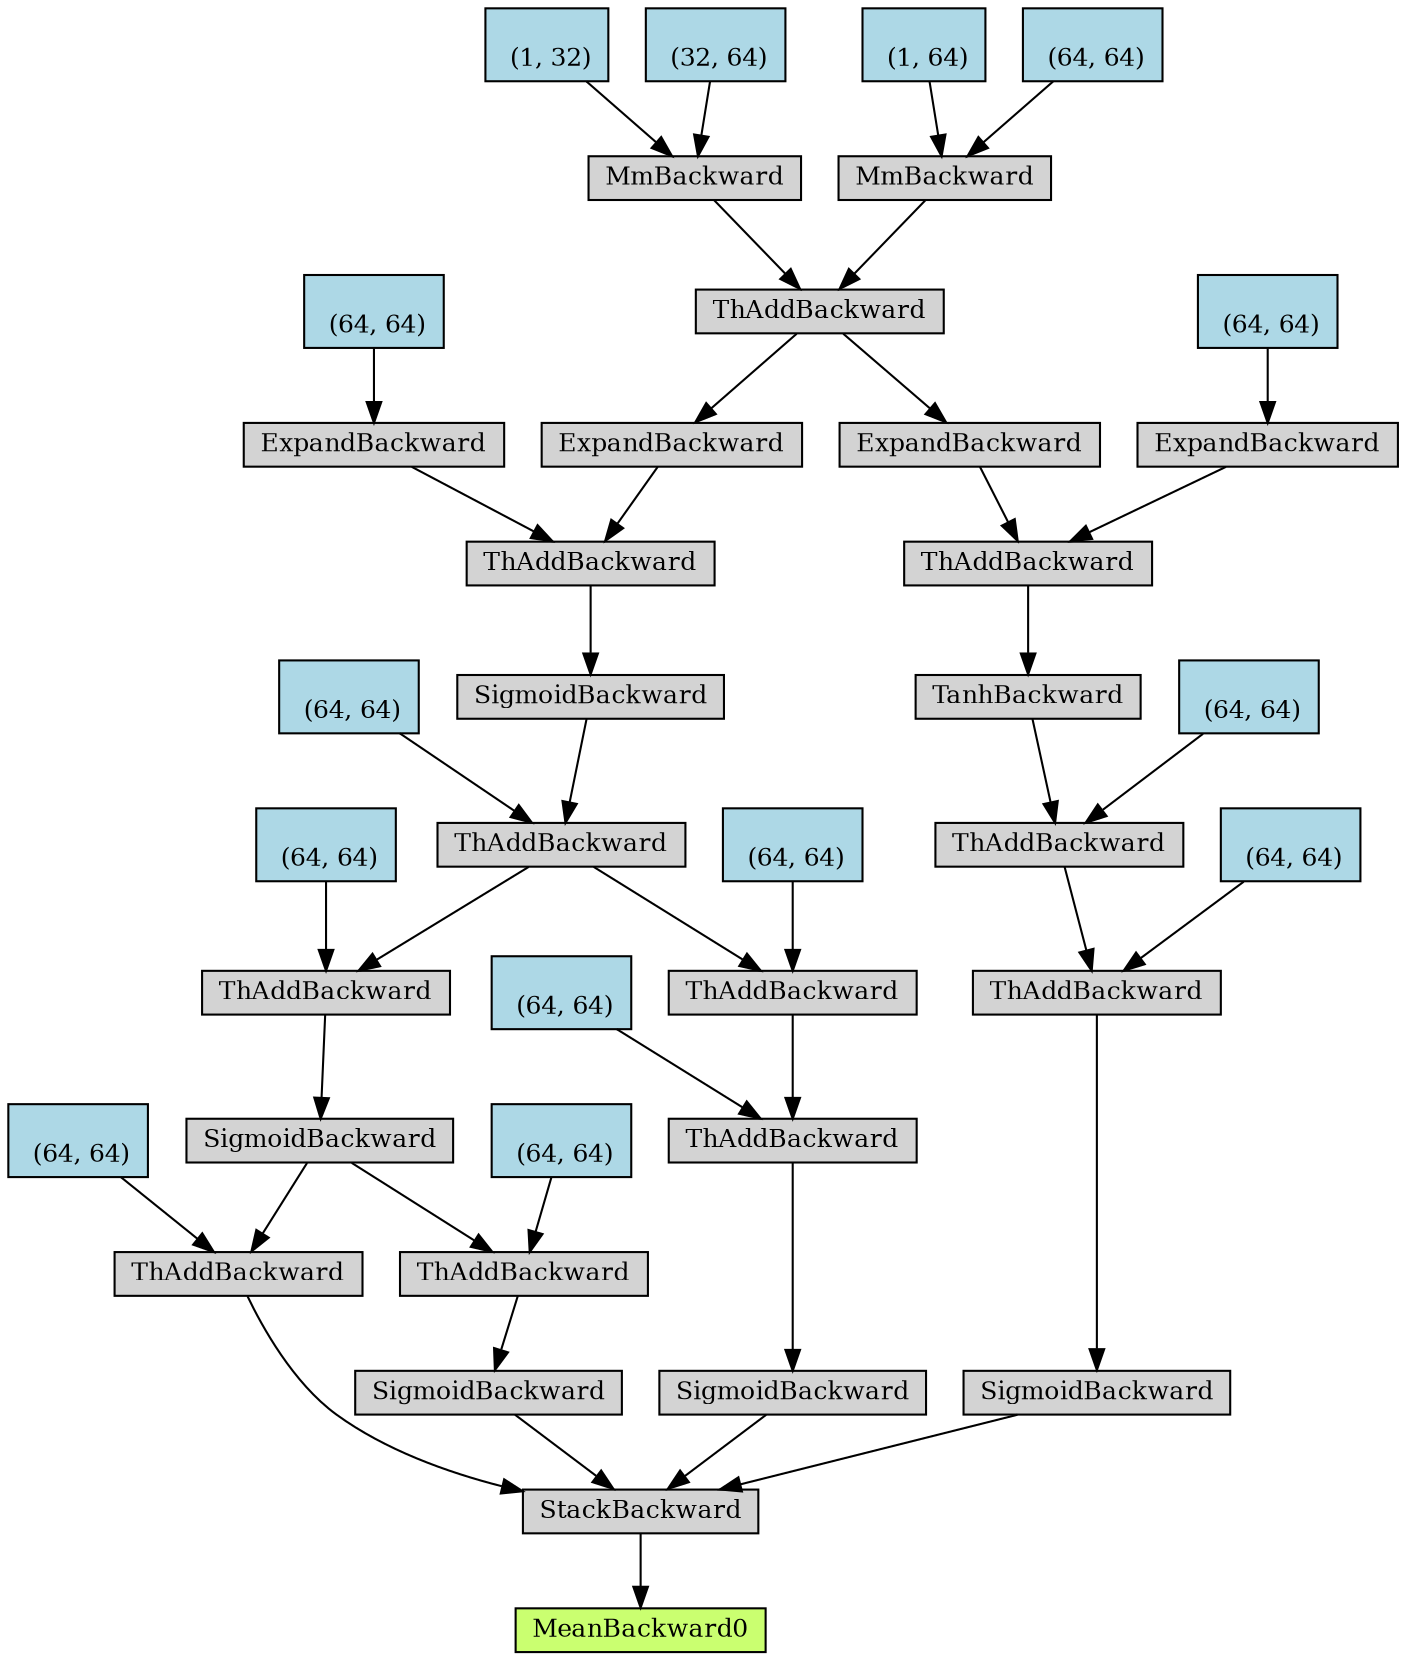 digraph {
	graph [size="12,12"]
	node [align=left fontsize=12 height=0.2 ranksep=0.1 shape=box style=filled]
	4632620392 [label=MeanBackward0 fillcolor=darkolivegreen1]
	4631512288 -> 4632620392
	4631512288 [label=StackBackward]
	4632791528 -> 4631512288
	4632791528 [label=SigmoidBackward]
	4632790408 -> 4632791528
	4632790408 [label=ThAddBackward]
	4632791472 -> 4632790408
	4632791472 [label=ThAddBackward]
	4632791640 -> 4632791472
	4632791640 [label=TanhBackward]
	4632791808 -> 4632791640
	4632791808 [label=ThAddBackward]
	4632791920 -> 4632791808
	4632791920 [label=ExpandBackward]
	4632792088 -> 4632791920
	4632792088 [label=ThAddBackward]
	4632792200 -> 4632792088
	4632792200 [label=MmBackward]
	4632792368 -> 4632792200
	4632792368 [label="
 (1, 32)" fillcolor=lightblue]
	4632792424 -> 4632792200
	4632792424 [label="
 (32, 64)" fillcolor=lightblue]
	4632792256 -> 4632792088
	4632792256 [label=MmBackward]
	4632792480 -> 4632792256
	4632792480 [label="
 (1, 64)" fillcolor=lightblue]
	4632792536 -> 4632792256
	4632792536 [label="
 (64, 64)" fillcolor=lightblue]
	4632791976 -> 4632791808
	4632791976 [label=ExpandBackward]
	4632792144 -> 4632791976
	4632792144 [label="
 (64, 64)" fillcolor=lightblue]
	4632791696 -> 4632791472
	4632791696 [label="
 (64, 64)" fillcolor=lightblue]
	4632791136 -> 4632790408
	4632791136 [label="
 (64, 64)" fillcolor=lightblue]
	4632790856 -> 4631512288
	4632790856 [label=ThAddBackward]
	4632791192 -> 4632790856
	4632791192 [label=SigmoidBackward]
	4632791752 -> 4632791192
	4632791752 [label=ThAddBackward]
	4632792312 -> 4632791752
	4632792312 [label=ThAddBackward]
	4632792704 -> 4632792312
	4632792704 [label=SigmoidBackward]
	4632792872 -> 4632792704
	4632792872 [label=ThAddBackward]
	4632792984 -> 4632792872
	4632792984 [label=ExpandBackward]
	4632792088 -> 4632792984
	4632793040 -> 4632792872
	4632793040 [label=ExpandBackward]
	4632821888 -> 4632793040
	4632821888 [label="
 (64, 64)" fillcolor=lightblue]
	4632792760 -> 4632792312
	4632792760 [label="
 (64, 64)" fillcolor=lightblue]
	4632792648 -> 4632791752
	4632792648 [label="
 (64, 64)" fillcolor=lightblue]
	4632791584 -> 4632790856
	4632791584 [label="
 (64, 64)" fillcolor=lightblue]
	4632791248 -> 4631512288
	4632791248 [label=SigmoidBackward]
	4632792032 -> 4632791248
	4632792032 [label=ThAddBackward]
	4632791192 -> 4632792032
	4632791864 -> 4632792032
	4632791864 [label="
 (64, 64)" fillcolor=lightblue]
	4632791080 -> 4631512288
	4632791080 [label=SigmoidBackward]
	4632792592 -> 4632791080
	4632792592 [label=ThAddBackward]
	4632792816 -> 4632792592
	4632792816 [label=ThAddBackward]
	4632792312 -> 4632792816
	4632822056 -> 4632792816
	4632822056 [label="
 (64, 64)" fillcolor=lightblue]
	4632821832 -> 4632792592
	4632821832 [label="
 (64, 64)" fillcolor=lightblue]
}
